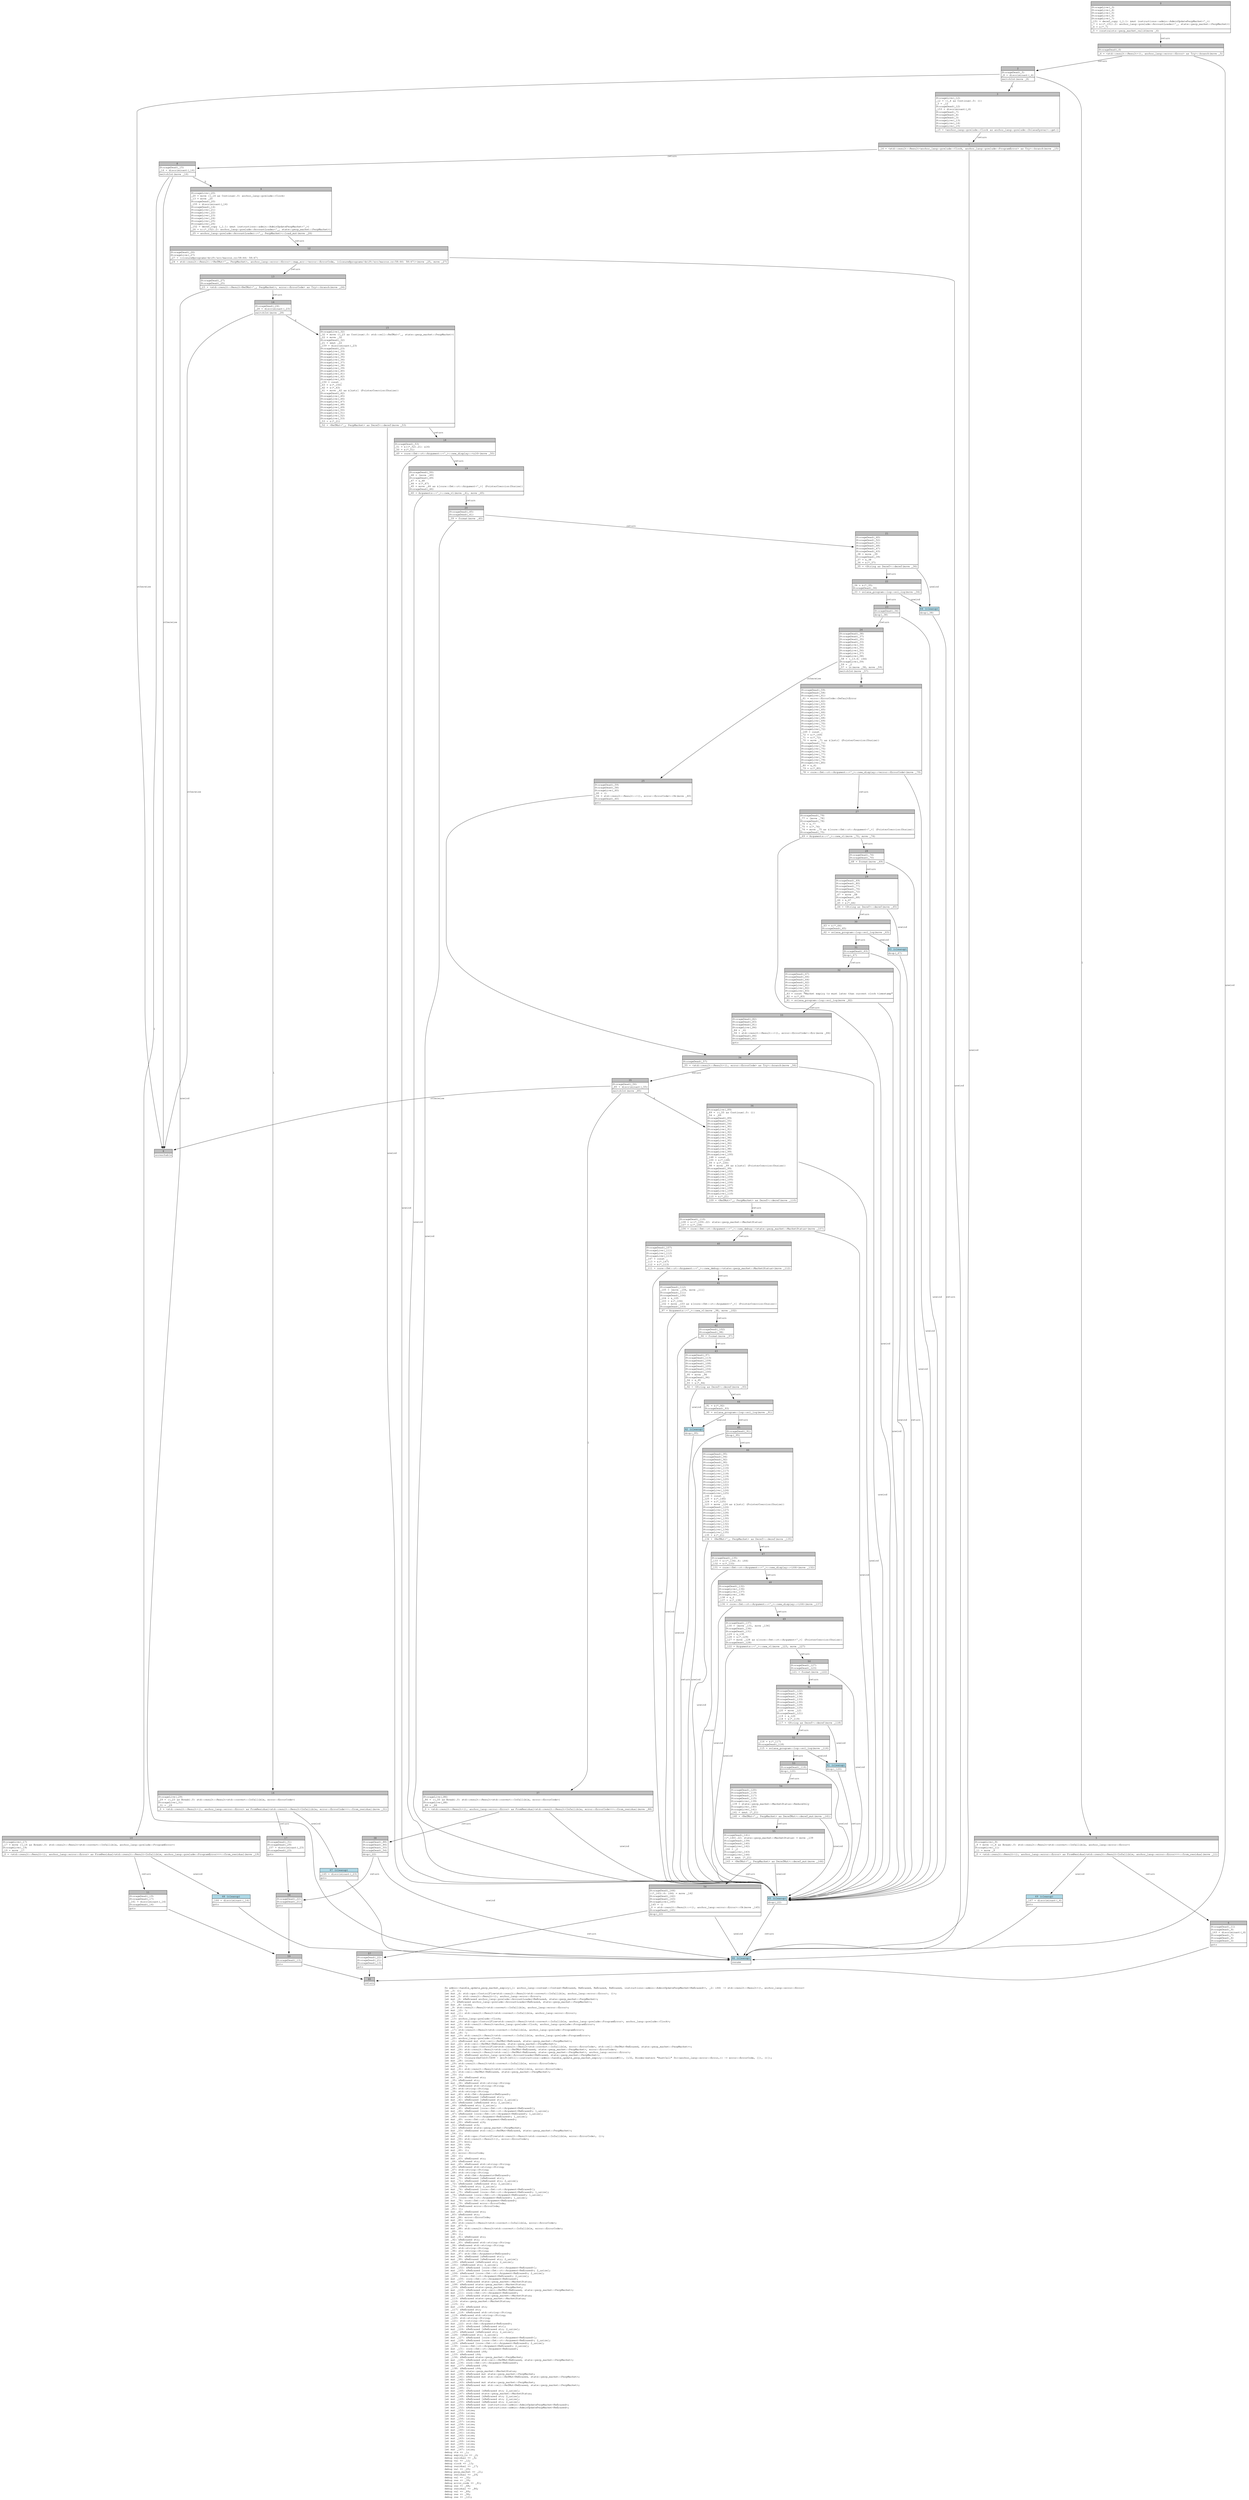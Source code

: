 digraph Mir_0_5498 {
    graph [fontname="Courier, monospace"];
    node [fontname="Courier, monospace"];
    edge [fontname="Courier, monospace"];
    label=<fn admin::handle_update_perp_market_expiry(_1: anchor_lang::context::Context&lt;ReErased, ReErased, ReErased, ReErased, instructions::admin::AdminUpdatePerpMarket&lt;ReErased&gt;&gt;, _2: i64) -&gt; std::result::Result&lt;(), anchor_lang::error::Error&gt;<br align="left"/>let _3: ();<br align="left"/>let mut _4: std::ops::ControlFlow&lt;std::result::Result&lt;std::convert::Infallible, anchor_lang::error::Error&gt;, ()&gt;;<br align="left"/>let mut _5: std::result::Result&lt;(), anchor_lang::error::Error&gt;;<br align="left"/>let mut _6: &amp;ReErased anchor_lang::prelude::AccountLoader&lt;ReErased, state::perp_market::PerpMarket&gt;;<br align="left"/>let _7: &amp;ReErased anchor_lang::prelude::AccountLoader&lt;ReErased, state::perp_market::PerpMarket&gt;;<br align="left"/>let mut _8: isize;<br align="left"/>let _9: std::result::Result&lt;std::convert::Infallible, anchor_lang::error::Error&gt;;<br align="left"/>let mut _10: !;<br align="left"/>let mut _11: std::result::Result&lt;std::convert::Infallible, anchor_lang::error::Error&gt;;<br align="left"/>let _12: ();<br align="left"/>let _13: anchor_lang::prelude::Clock;<br align="left"/>let mut _14: std::ops::ControlFlow&lt;std::result::Result&lt;std::convert::Infallible, anchor_lang::prelude::ProgramError&gt;, anchor_lang::prelude::Clock&gt;;<br align="left"/>let mut _15: std::result::Result&lt;anchor_lang::prelude::Clock, anchor_lang::prelude::ProgramError&gt;;<br align="left"/>let mut _16: isize;<br align="left"/>let _17: std::result::Result&lt;std::convert::Infallible, anchor_lang::prelude::ProgramError&gt;;<br align="left"/>let mut _18: !;<br align="left"/>let mut _19: std::result::Result&lt;std::convert::Infallible, anchor_lang::prelude::ProgramError&gt;;<br align="left"/>let _20: anchor_lang::prelude::Clock;<br align="left"/>let _21: &amp;ReErased mut std::cell::RefMut&lt;ReErased, state::perp_market::PerpMarket&gt;;<br align="left"/>let mut _22: std::cell::RefMut&lt;ReErased, state::perp_market::PerpMarket&gt;;<br align="left"/>let mut _23: std::ops::ControlFlow&lt;std::result::Result&lt;std::convert::Infallible, error::ErrorCode&gt;, std::cell::RefMut&lt;ReErased, state::perp_market::PerpMarket&gt;&gt;;<br align="left"/>let mut _24: std::result::Result&lt;std::cell::RefMut&lt;ReErased, state::perp_market::PerpMarket&gt;, error::ErrorCode&gt;;<br align="left"/>let mut _25: std::result::Result&lt;std::cell::RefMut&lt;ReErased, state::perp_market::PerpMarket&gt;, anchor_lang::error::Error&gt;;<br align="left"/>let mut _26: &amp;ReErased anchor_lang::prelude::AccountLoader&lt;ReErased, state::perp_market::PerpMarket&gt;;<br align="left"/>let mut _27: Closure(DefId(0:5499 ~ drift[d311]::instructions::admin::handle_update_perp_market_expiry::{closure#0}), [i32, Binder(extern &quot;RustCall&quot; fn((anchor_lang::error::Error,)) -&gt; error::ErrorCode, []), ()]);<br align="left"/>let mut _28: isize;<br align="left"/>let _29: std::result::Result&lt;std::convert::Infallible, error::ErrorCode&gt;;<br align="left"/>let mut _30: !;<br align="left"/>let mut _31: std::result::Result&lt;std::convert::Infallible, error::ErrorCode&gt;;<br align="left"/>let _32: std::cell::RefMut&lt;ReErased, state::perp_market::PerpMarket&gt;;<br align="left"/>let _33: ();<br align="left"/>let mut _34: &amp;ReErased str;<br align="left"/>let _35: &amp;ReErased str;<br align="left"/>let mut _36: &amp;ReErased std::string::String;<br align="left"/>let _37: &amp;ReErased std::string::String;<br align="left"/>let _38: std::string::String;<br align="left"/>let _39: std::string::String;<br align="left"/>let mut _40: std::fmt::Arguments&lt;ReErased&gt;;<br align="left"/>let mut _41: &amp;ReErased [&amp;ReErased str];<br align="left"/>let mut _42: &amp;ReErased [&amp;ReErased str; 2_usize];<br align="left"/>let _43: &amp;ReErased [&amp;ReErased str; 2_usize];<br align="left"/>let _44: [&amp;ReErased str; 2_usize];<br align="left"/>let mut _45: &amp;ReErased [core::fmt::rt::Argument&lt;ReErased&gt;];<br align="left"/>let mut _46: &amp;ReErased [core::fmt::rt::Argument&lt;ReErased&gt;; 1_usize];<br align="left"/>let _47: &amp;ReErased [core::fmt::rt::Argument&lt;ReErased&gt;; 1_usize];<br align="left"/>let _48: [core::fmt::rt::Argument&lt;ReErased&gt;; 1_usize];<br align="left"/>let mut _49: core::fmt::rt::Argument&lt;ReErased&gt;;<br align="left"/>let mut _50: &amp;ReErased u16;<br align="left"/>let _51: &amp;ReErased u16;<br align="left"/>let _52: &amp;ReErased state::perp_market::PerpMarket;<br align="left"/>let mut _53: &amp;ReErased std::cell::RefMut&lt;ReErased, state::perp_market::PerpMarket&gt;;<br align="left"/>let _54: ();<br align="left"/>let mut _55: std::ops::ControlFlow&lt;std::result::Result&lt;std::convert::Infallible, error::ErrorCode&gt;, ()&gt;;<br align="left"/>let mut _56: std::result::Result&lt;(), error::ErrorCode&gt;;<br align="left"/>let mut _57: bool;<br align="left"/>let mut _58: i64;<br align="left"/>let mut _59: i64;<br align="left"/>let mut _60: ();<br align="left"/>let _61: error::ErrorCode;<br align="left"/>let _62: ();<br align="left"/>let mut _63: &amp;ReErased str;<br align="left"/>let _64: &amp;ReErased str;<br align="left"/>let mut _65: &amp;ReErased std::string::String;<br align="left"/>let _66: &amp;ReErased std::string::String;<br align="left"/>let _67: std::string::String;<br align="left"/>let _68: std::string::String;<br align="left"/>let mut _69: std::fmt::Arguments&lt;ReErased&gt;;<br align="left"/>let mut _70: &amp;ReErased [&amp;ReErased str];<br align="left"/>let mut _71: &amp;ReErased [&amp;ReErased str; 2_usize];<br align="left"/>let _72: &amp;ReErased [&amp;ReErased str; 2_usize];<br align="left"/>let _73: [&amp;ReErased str; 2_usize];<br align="left"/>let mut _74: &amp;ReErased [core::fmt::rt::Argument&lt;ReErased&gt;];<br align="left"/>let mut _75: &amp;ReErased [core::fmt::rt::Argument&lt;ReErased&gt;; 1_usize];<br align="left"/>let _76: &amp;ReErased [core::fmt::rt::Argument&lt;ReErased&gt;; 1_usize];<br align="left"/>let _77: [core::fmt::rt::Argument&lt;ReErased&gt;; 1_usize];<br align="left"/>let mut _78: core::fmt::rt::Argument&lt;ReErased&gt;;<br align="left"/>let mut _79: &amp;ReErased error::ErrorCode;<br align="left"/>let _80: &amp;ReErased error::ErrorCode;<br align="left"/>let _81: ();<br align="left"/>let mut _82: &amp;ReErased str;<br align="left"/>let _83: &amp;ReErased str;<br align="left"/>let mut _84: error::ErrorCode;<br align="left"/>let mut _85: isize;<br align="left"/>let _86: std::result::Result&lt;std::convert::Infallible, error::ErrorCode&gt;;<br align="left"/>let mut _87: !;<br align="left"/>let mut _88: std::result::Result&lt;std::convert::Infallible, error::ErrorCode&gt;;<br align="left"/>let _89: ();<br align="left"/>let _90: ();<br align="left"/>let mut _91: &amp;ReErased str;<br align="left"/>let _92: &amp;ReErased str;<br align="left"/>let mut _93: &amp;ReErased std::string::String;<br align="left"/>let _94: &amp;ReErased std::string::String;<br align="left"/>let _95: std::string::String;<br align="left"/>let _96: std::string::String;<br align="left"/>let mut _97: std::fmt::Arguments&lt;ReErased&gt;;<br align="left"/>let mut _98: &amp;ReErased [&amp;ReErased str];<br align="left"/>let mut _99: &amp;ReErased [&amp;ReErased str; 2_usize];<br align="left"/>let _100: &amp;ReErased [&amp;ReErased str; 2_usize];<br align="left"/>let _101: [&amp;ReErased str; 2_usize];<br align="left"/>let mut _102: &amp;ReErased [core::fmt::rt::Argument&lt;ReErased&gt;];<br align="left"/>let mut _103: &amp;ReErased [core::fmt::rt::Argument&lt;ReErased&gt;; 2_usize];<br align="left"/>let _104: &amp;ReErased [core::fmt::rt::Argument&lt;ReErased&gt;; 2_usize];<br align="left"/>let _105: [core::fmt::rt::Argument&lt;ReErased&gt;; 2_usize];<br align="left"/>let mut _106: core::fmt::rt::Argument&lt;ReErased&gt;;<br align="left"/>let mut _107: &amp;ReErased state::perp_market::MarketStatus;<br align="left"/>let _108: &amp;ReErased state::perp_market::MarketStatus;<br align="left"/>let _109: &amp;ReErased state::perp_market::PerpMarket;<br align="left"/>let mut _110: &amp;ReErased std::cell::RefMut&lt;ReErased, state::perp_market::PerpMarket&gt;;<br align="left"/>let mut _111: core::fmt::rt::Argument&lt;ReErased&gt;;<br align="left"/>let mut _112: &amp;ReErased state::perp_market::MarketStatus;<br align="left"/>let _113: &amp;ReErased state::perp_market::MarketStatus;<br align="left"/>let _114: state::perp_market::MarketStatus;<br align="left"/>let _115: ();<br align="left"/>let mut _116: &amp;ReErased str;<br align="left"/>let _117: &amp;ReErased str;<br align="left"/>let mut _118: &amp;ReErased std::string::String;<br align="left"/>let _119: &amp;ReErased std::string::String;<br align="left"/>let _120: std::string::String;<br align="left"/>let _121: std::string::String;<br align="left"/>let mut _122: std::fmt::Arguments&lt;ReErased&gt;;<br align="left"/>let mut _123: &amp;ReErased [&amp;ReErased str];<br align="left"/>let mut _124: &amp;ReErased [&amp;ReErased str; 2_usize];<br align="left"/>let _125: &amp;ReErased [&amp;ReErased str; 2_usize];<br align="left"/>let _126: [&amp;ReErased str; 2_usize];<br align="left"/>let mut _127: &amp;ReErased [core::fmt::rt::Argument&lt;ReErased&gt;];<br align="left"/>let mut _128: &amp;ReErased [core::fmt::rt::Argument&lt;ReErased&gt;; 2_usize];<br align="left"/>let _129: &amp;ReErased [core::fmt::rt::Argument&lt;ReErased&gt;; 2_usize];<br align="left"/>let _130: [core::fmt::rt::Argument&lt;ReErased&gt;; 2_usize];<br align="left"/>let mut _131: core::fmt::rt::Argument&lt;ReErased&gt;;<br align="left"/>let mut _132: &amp;ReErased i64;<br align="left"/>let _133: &amp;ReErased i64;<br align="left"/>let _134: &amp;ReErased state::perp_market::PerpMarket;<br align="left"/>let mut _135: &amp;ReErased std::cell::RefMut&lt;ReErased, state::perp_market::PerpMarket&gt;;<br align="left"/>let mut _136: core::fmt::rt::Argument&lt;ReErased&gt;;<br align="left"/>let mut _137: &amp;ReErased i64;<br align="left"/>let _138: &amp;ReErased i64;<br align="left"/>let mut _139: state::perp_market::MarketStatus;<br align="left"/>let mut _140: &amp;ReErased mut state::perp_market::PerpMarket;<br align="left"/>let mut _141: &amp;ReErased mut std::cell::RefMut&lt;ReErased, state::perp_market::PerpMarket&gt;;<br align="left"/>let mut _142: i64;<br align="left"/>let mut _143: &amp;ReErased mut state::perp_market::PerpMarket;<br align="left"/>let mut _144: &amp;ReErased mut std::cell::RefMut&lt;ReErased, state::perp_market::PerpMarket&gt;;<br align="left"/>let mut _145: ();<br align="left"/>let mut _146: &amp;ReErased [&amp;ReErased str; 2_usize];<br align="left"/>let mut _147: &amp;ReErased state::perp_market::MarketStatus;<br align="left"/>let mut _148: &amp;ReErased [&amp;ReErased str; 2_usize];<br align="left"/>let mut _149: &amp;ReErased [&amp;ReErased str; 2_usize];<br align="left"/>let mut _150: &amp;ReErased [&amp;ReErased str; 2_usize];<br align="left"/>let mut _151: &amp;ReErased mut instructions::admin::AdminUpdatePerpMarket&lt;ReErased&gt;;<br align="left"/>let mut _152: &amp;ReErased mut instructions::admin::AdminUpdatePerpMarket&lt;ReErased&gt;;<br align="left"/>let mut _153: isize;<br align="left"/>let mut _154: isize;<br align="left"/>let mut _155: isize;<br align="left"/>let mut _156: isize;<br align="left"/>let mut _157: isize;<br align="left"/>let mut _158: isize;<br align="left"/>let mut _159: isize;<br align="left"/>let mut _160: isize;<br align="left"/>let mut _161: isize;<br align="left"/>let mut _162: isize;<br align="left"/>let mut _163: isize;<br align="left"/>let mut _164: isize;<br align="left"/>let mut _165: isize;<br align="left"/>let mut _166: isize;<br align="left"/>let mut _167: isize;<br align="left"/>debug ctx =&gt; _1;<br align="left"/>debug expiry_ts =&gt; _2;<br align="left"/>debug residual =&gt; _9;<br align="left"/>debug val =&gt; _12;<br align="left"/>debug clock =&gt; _13;<br align="left"/>debug residual =&gt; _17;<br align="left"/>debug val =&gt; _20;<br align="left"/>debug perp_market =&gt; _21;<br align="left"/>debug residual =&gt; _29;<br align="left"/>debug val =&gt; _32;<br align="left"/>debug res =&gt; _39;<br align="left"/>debug error_code =&gt; _61;<br align="left"/>debug res =&gt; _68;<br align="left"/>debug residual =&gt; _86;<br align="left"/>debug val =&gt; _89;<br align="left"/>debug res =&gt; _96;<br align="left"/>debug res =&gt; _121;<br align="left"/>>;
    bb0__0_5498 [shape="none", label=<<table border="0" cellborder="1" cellspacing="0"><tr><td bgcolor="gray" align="center" colspan="1">0</td></tr><tr><td align="left" balign="left">StorageLive(_3)<br/>StorageLive(_4)<br/>StorageLive(_5)<br/>StorageLive(_6)<br/>StorageLive(_7)<br/>_151 = deref_copy (_1.1: &amp;mut instructions::admin::AdminUpdatePerpMarket&lt;'_&gt;)<br/>_7 = &amp;((*_151).2: anchor_lang::prelude::AccountLoader&lt;'_, state::perp_market::PerpMarket&gt;)<br/>_6 = &amp;(*_7)<br/></td></tr><tr><td align="left">_5 = constraints::perp_market_valid(move _6)</td></tr></table>>];
    bb1__0_5498 [shape="none", label=<<table border="0" cellborder="1" cellspacing="0"><tr><td bgcolor="gray" align="center" colspan="1">1</td></tr><tr><td align="left" balign="left">StorageDead(_6)<br/></td></tr><tr><td align="left">_4 = &lt;std::result::Result&lt;(), anchor_lang::error::Error&gt; as Try&gt;::branch(move _5)</td></tr></table>>];
    bb2__0_5498 [shape="none", label=<<table border="0" cellborder="1" cellspacing="0"><tr><td bgcolor="gray" align="center" colspan="1">2</td></tr><tr><td align="left" balign="left">StorageDead(_5)<br/>_8 = discriminant(_4)<br/></td></tr><tr><td align="left">switchInt(move _8)</td></tr></table>>];
    bb3__0_5498 [shape="none", label=<<table border="0" cellborder="1" cellspacing="0"><tr><td bgcolor="gray" align="center" colspan="1">3</td></tr><tr><td align="left" balign="left">StorageLive(_12)<br/>_12 = ((_4 as Continue).0: ())<br/>_3 = _12<br/>StorageDead(_12)<br/>_153 = discriminant(_4)<br/>StorageDead(_7)<br/>StorageDead(_4)<br/>StorageDead(_3)<br/>StorageLive(_13)<br/>StorageLive(_14)<br/>StorageLive(_15)<br/></td></tr><tr><td align="left">_15 = &lt;anchor_lang::prelude::Clock as anchor_lang::prelude::SolanaSysvar&gt;::get()</td></tr></table>>];
    bb4__0_5498 [shape="none", label=<<table border="0" cellborder="1" cellspacing="0"><tr><td bgcolor="gray" align="center" colspan="1">4</td></tr><tr><td align="left">unreachable</td></tr></table>>];
    bb5__0_5498 [shape="none", label=<<table border="0" cellborder="1" cellspacing="0"><tr><td bgcolor="gray" align="center" colspan="1">5</td></tr><tr><td align="left" balign="left">StorageLive(_9)<br/>_9 = move ((_4 as Break).0: std::result::Result&lt;std::convert::Infallible, anchor_lang::error::Error&gt;)<br/>StorageLive(_11)<br/>_11 = move _9<br/></td></tr><tr><td align="left">_0 = &lt;std::result::Result&lt;(), anchor_lang::error::Error&gt; as FromResidual&lt;std::result::Result&lt;Infallible, anchor_lang::error::Error&gt;&gt;&gt;::from_residual(move _11)</td></tr></table>>];
    bb6__0_5498 [shape="none", label=<<table border="0" cellborder="1" cellspacing="0"><tr><td bgcolor="gray" align="center" colspan="1">6</td></tr><tr><td align="left" balign="left">StorageDead(_11)<br/>StorageDead(_9)<br/>_163 = discriminant(_4)<br/>StorageDead(_7)<br/>StorageDead(_4)<br/>StorageDead(_3)<br/></td></tr><tr><td align="left">goto</td></tr></table>>];
    bb7__0_5498 [shape="none", label=<<table border="0" cellborder="1" cellspacing="0"><tr><td bgcolor="gray" align="center" colspan="1">7</td></tr><tr><td align="left">_14 = &lt;std::result::Result&lt;anchor_lang::prelude::Clock, anchor_lang::prelude::ProgramError&gt; as Try&gt;::branch(move _15)</td></tr></table>>];
    bb8__0_5498 [shape="none", label=<<table border="0" cellborder="1" cellspacing="0"><tr><td bgcolor="gray" align="center" colspan="1">8</td></tr><tr><td align="left" balign="left">StorageDead(_15)<br/>_16 = discriminant(_14)<br/></td></tr><tr><td align="left">switchInt(move _16)</td></tr></table>>];
    bb9__0_5498 [shape="none", label=<<table border="0" cellborder="1" cellspacing="0"><tr><td bgcolor="gray" align="center" colspan="1">9</td></tr><tr><td align="left" balign="left">StorageLive(_20)<br/>_20 = move ((_14 as Continue).0: anchor_lang::prelude::Clock)<br/>_13 = move _20<br/>StorageDead(_20)<br/>_155 = discriminant(_14)<br/>StorageDead(_14)<br/>StorageLive(_21)<br/>StorageLive(_22)<br/>StorageLive(_23)<br/>StorageLive(_24)<br/>StorageLive(_25)<br/>StorageLive(_26)<br/>_152 = deref_copy (_1.1: &amp;mut instructions::admin::AdminUpdatePerpMarket&lt;'_&gt;)<br/>_26 = &amp;((*_152).2: anchor_lang::prelude::AccountLoader&lt;'_, state::perp_market::PerpMarket&gt;)<br/></td></tr><tr><td align="left">_25 = anchor_lang::prelude::AccountLoader::&lt;'_, PerpMarket&gt;::load_mut(move _26)</td></tr></table>>];
    bb10__0_5498 [shape="none", label=<<table border="0" cellborder="1" cellspacing="0"><tr><td bgcolor="gray" align="center" colspan="1">10</td></tr><tr><td align="left" balign="left">StorageLive(_17)<br/>_17 = move ((_14 as Break).0: std::result::Result&lt;std::convert::Infallible, anchor_lang::prelude::ProgramError&gt;)<br/>StorageLive(_19)<br/>_19 = move _17<br/></td></tr><tr><td align="left">_0 = &lt;std::result::Result&lt;(), anchor_lang::error::Error&gt; as FromResidual&lt;std::result::Result&lt;Infallible, anchor_lang::prelude::ProgramError&gt;&gt;&gt;::from_residual(move _19)</td></tr></table>>];
    bb11__0_5498 [shape="none", label=<<table border="0" cellborder="1" cellspacing="0"><tr><td bgcolor="gray" align="center" colspan="1">11</td></tr><tr><td align="left" balign="left">StorageDead(_19)<br/>StorageDead(_17)<br/>_161 = discriminant(_14)<br/>StorageDead(_14)<br/></td></tr><tr><td align="left">goto</td></tr></table>>];
    bb12__0_5498 [shape="none", label=<<table border="0" cellborder="1" cellspacing="0"><tr><td bgcolor="gray" align="center" colspan="1">12</td></tr><tr><td align="left" balign="left">StorageDead(_26)<br/>StorageLive(_27)<br/>_27 = {closure@programs/drift/src/macros.rs:58:44: 58:47}<br/></td></tr><tr><td align="left">_24 = std::result::Result::&lt;RefMut&lt;'_, PerpMarket&gt;, anchor_lang::error::Error&gt;::map_err::&lt;error::ErrorCode, {closure@programs/drift/src/macros.rs:58:44: 58:47}&gt;(move _25, move _27)</td></tr></table>>];
    bb13__0_5498 [shape="none", label=<<table border="0" cellborder="1" cellspacing="0"><tr><td bgcolor="gray" align="center" colspan="1">13</td></tr><tr><td align="left" balign="left">StorageDead(_27)<br/>StorageDead(_25)<br/></td></tr><tr><td align="left">_23 = &lt;std::result::Result&lt;RefMut&lt;'_, PerpMarket&gt;, error::ErrorCode&gt; as Try&gt;::branch(move _24)</td></tr></table>>];
    bb14__0_5498 [shape="none", label=<<table border="0" cellborder="1" cellspacing="0"><tr><td bgcolor="gray" align="center" colspan="1">14</td></tr><tr><td align="left" balign="left">StorageDead(_24)<br/>_28 = discriminant(_23)<br/></td></tr><tr><td align="left">switchInt(move _28)</td></tr></table>>];
    bb15__0_5498 [shape="none", label=<<table border="0" cellborder="1" cellspacing="0"><tr><td bgcolor="gray" align="center" colspan="1">15</td></tr><tr><td align="left" balign="left">StorageLive(_32)<br/>_32 = move ((_23 as Continue).0: std::cell::RefMut&lt;'_, state::perp_market::PerpMarket&gt;)<br/>_22 = move _32<br/>StorageDead(_32)<br/>_21 = &amp;mut _22<br/>_159 = discriminant(_23)<br/>StorageDead(_23)<br/>StorageLive(_33)<br/>StorageLive(_34)<br/>StorageLive(_35)<br/>StorageLive(_36)<br/>StorageLive(_37)<br/>StorageLive(_38)<br/>StorageLive(_39)<br/>StorageLive(_40)<br/>StorageLive(_41)<br/>StorageLive(_42)<br/>StorageLive(_43)<br/>_150 = const _<br/>_43 = &amp;(*_150)<br/>_42 = &amp;(*_43)<br/>_41 = move _42 as &amp;[&amp;str] (PointerCoercion(Unsize))<br/>StorageDead(_42)<br/>StorageLive(_45)<br/>StorageLive(_46)<br/>StorageLive(_47)<br/>StorageLive(_48)<br/>StorageLive(_49)<br/>StorageLive(_50)<br/>StorageLive(_51)<br/>StorageLive(_52)<br/>StorageLive(_53)<br/>_53 = &amp;(*_21)<br/></td></tr><tr><td align="left">_52 = &lt;RefMut&lt;'_, PerpMarket&gt; as Deref&gt;::deref(move _53)</td></tr></table>>];
    bb16__0_5498 [shape="none", label=<<table border="0" cellborder="1" cellspacing="0"><tr><td bgcolor="gray" align="center" colspan="1">16</td></tr><tr><td align="left" balign="left">StorageLive(_29)<br/>_29 = ((_23 as Break).0: std::result::Result&lt;std::convert::Infallible, error::ErrorCode&gt;)<br/>StorageLive(_31)<br/>_31 = _29<br/></td></tr><tr><td align="left">_0 = &lt;std::result::Result&lt;(), anchor_lang::error::Error&gt; as FromResidual&lt;std::result::Result&lt;Infallible, error::ErrorCode&gt;&gt;&gt;::from_residual(move _31)</td></tr></table>>];
    bb17__0_5498 [shape="none", label=<<table border="0" cellborder="1" cellspacing="0"><tr><td bgcolor="gray" align="center" colspan="1">17</td></tr><tr><td align="left" balign="left">StorageDead(_31)<br/>StorageDead(_29)<br/>_157 = discriminant(_23)<br/>StorageDead(_23)<br/></td></tr><tr><td align="left">goto</td></tr></table>>];
    bb18__0_5498 [shape="none", label=<<table border="0" cellborder="1" cellspacing="0"><tr><td bgcolor="gray" align="center" colspan="1">18</td></tr><tr><td align="left" balign="left">StorageDead(_53)<br/>_51 = &amp;((*_52).21: u16)<br/>_50 = &amp;(*_51)<br/></td></tr><tr><td align="left">_49 = core::fmt::rt::Argument::&lt;'_&gt;::new_display::&lt;u16&gt;(move _50)</td></tr></table>>];
    bb19__0_5498 [shape="none", label=<<table border="0" cellborder="1" cellspacing="0"><tr><td bgcolor="gray" align="center" colspan="1">19</td></tr><tr><td align="left" balign="left">StorageDead(_50)<br/>_48 = [move _49]<br/>StorageDead(_49)<br/>_47 = &amp;_48<br/>_46 = &amp;(*_47)<br/>_45 = move _46 as &amp;[core::fmt::rt::Argument&lt;'_&gt;] (PointerCoercion(Unsize))<br/>StorageDead(_46)<br/></td></tr><tr><td align="left">_40 = Arguments::&lt;'_&gt;::new_v1(move _41, move _45)</td></tr></table>>];
    bb20__0_5498 [shape="none", label=<<table border="0" cellborder="1" cellspacing="0"><tr><td bgcolor="gray" align="center" colspan="1">20</td></tr><tr><td align="left" balign="left">StorageDead(_45)<br/>StorageDead(_41)<br/></td></tr><tr><td align="left">_39 = format(move _40)</td></tr></table>>];
    bb21__0_5498 [shape="none", label=<<table border="0" cellborder="1" cellspacing="0"><tr><td bgcolor="gray" align="center" colspan="1">21</td></tr><tr><td align="left" balign="left">StorageDead(_40)<br/>StorageDead(_52)<br/>StorageDead(_51)<br/>StorageDead(_48)<br/>StorageDead(_47)<br/>StorageDead(_43)<br/>_38 = move _39<br/>StorageDead(_39)<br/>_37 = &amp;_38<br/>_36 = &amp;(*_37)<br/></td></tr><tr><td align="left">_35 = &lt;String as Deref&gt;::deref(move _36)</td></tr></table>>];
    bb22__0_5498 [shape="none", label=<<table border="0" cellborder="1" cellspacing="0"><tr><td bgcolor="gray" align="center" colspan="1">22</td></tr><tr><td align="left" balign="left">_34 = &amp;(*_35)<br/>StorageDead(_36)<br/></td></tr><tr><td align="left">_33 = solana_program::log::sol_log(move _34)</td></tr></table>>];
    bb23__0_5498 [shape="none", label=<<table border="0" cellborder="1" cellspacing="0"><tr><td bgcolor="gray" align="center" colspan="1">23</td></tr><tr><td align="left" balign="left">StorageDead(_34)<br/></td></tr><tr><td align="left">drop(_38)</td></tr></table>>];
    bb24__0_5498 [shape="none", label=<<table border="0" cellborder="1" cellspacing="0"><tr><td bgcolor="gray" align="center" colspan="1">24</td></tr><tr><td align="left" balign="left">StorageDead(_38)<br/>StorageDead(_37)<br/>StorageDead(_35)<br/>StorageDead(_33)<br/>StorageLive(_54)<br/>StorageLive(_55)<br/>StorageLive(_56)<br/>StorageLive(_57)<br/>StorageLive(_58)<br/>_58 = (_13.4: i64)<br/>StorageLive(_59)<br/>_59 = _2<br/>_57 = Lt(move _58, move _59)<br/></td></tr><tr><td align="left">switchInt(move _57)</td></tr></table>>];
    bb25__0_5498 [shape="none", label=<<table border="0" cellborder="1" cellspacing="0"><tr><td bgcolor="gray" align="center" colspan="1">25</td></tr><tr><td align="left" balign="left">StorageDead(_59)<br/>StorageDead(_58)<br/>StorageLive(_60)<br/>_60 = ()<br/>_56 = std::result::Result::&lt;(), error::ErrorCode&gt;::Ok(move _60)<br/>StorageDead(_60)<br/></td></tr><tr><td align="left">goto</td></tr></table>>];
    bb26__0_5498 [shape="none", label=<<table border="0" cellborder="1" cellspacing="0"><tr><td bgcolor="gray" align="center" colspan="1">26</td></tr><tr><td align="left" balign="left">StorageDead(_59)<br/>StorageDead(_58)<br/>StorageLive(_61)<br/>_61 = error::ErrorCode::DefaultError<br/>StorageLive(_62)<br/>StorageLive(_63)<br/>StorageLive(_64)<br/>StorageLive(_65)<br/>StorageLive(_66)<br/>StorageLive(_67)<br/>StorageLive(_68)<br/>StorageLive(_69)<br/>StorageLive(_70)<br/>StorageLive(_71)<br/>StorageLive(_72)<br/>_149 = const _<br/>_72 = &amp;(*_149)<br/>_71 = &amp;(*_72)<br/>_70 = move _71 as &amp;[&amp;str] (PointerCoercion(Unsize))<br/>StorageDead(_71)<br/>StorageLive(_74)<br/>StorageLive(_75)<br/>StorageLive(_76)<br/>StorageLive(_77)<br/>StorageLive(_78)<br/>StorageLive(_79)<br/>StorageLive(_80)<br/>_80 = &amp;_61<br/>_79 = &amp;(*_80)<br/></td></tr><tr><td align="left">_78 = core::fmt::rt::Argument::&lt;'_&gt;::new_display::&lt;error::ErrorCode&gt;(move _79)</td></tr></table>>];
    bb27__0_5498 [shape="none", label=<<table border="0" cellborder="1" cellspacing="0"><tr><td bgcolor="gray" align="center" colspan="1">27</td></tr><tr><td align="left" balign="left">StorageDead(_79)<br/>_77 = [move _78]<br/>StorageDead(_78)<br/>_76 = &amp;_77<br/>_75 = &amp;(*_76)<br/>_74 = move _75 as &amp;[core::fmt::rt::Argument&lt;'_&gt;] (PointerCoercion(Unsize))<br/>StorageDead(_75)<br/></td></tr><tr><td align="left">_69 = Arguments::&lt;'_&gt;::new_v1(move _70, move _74)</td></tr></table>>];
    bb28__0_5498 [shape="none", label=<<table border="0" cellborder="1" cellspacing="0"><tr><td bgcolor="gray" align="center" colspan="1">28</td></tr><tr><td align="left" balign="left">StorageDead(_74)<br/>StorageDead(_70)<br/></td></tr><tr><td align="left">_68 = format(move _69)</td></tr></table>>];
    bb29__0_5498 [shape="none", label=<<table border="0" cellborder="1" cellspacing="0"><tr><td bgcolor="gray" align="center" colspan="1">29</td></tr><tr><td align="left" balign="left">StorageDead(_69)<br/>StorageDead(_80)<br/>StorageDead(_77)<br/>StorageDead(_76)<br/>StorageDead(_72)<br/>_67 = move _68<br/>StorageDead(_68)<br/>_66 = &amp;_67<br/>_65 = &amp;(*_66)<br/></td></tr><tr><td align="left">_64 = &lt;String as Deref&gt;::deref(move _65)</td></tr></table>>];
    bb30__0_5498 [shape="none", label=<<table border="0" cellborder="1" cellspacing="0"><tr><td bgcolor="gray" align="center" colspan="1">30</td></tr><tr><td align="left" balign="left">_63 = &amp;(*_64)<br/>StorageDead(_65)<br/></td></tr><tr><td align="left">_62 = solana_program::log::sol_log(move _63)</td></tr></table>>];
    bb31__0_5498 [shape="none", label=<<table border="0" cellborder="1" cellspacing="0"><tr><td bgcolor="gray" align="center" colspan="1">31</td></tr><tr><td align="left" balign="left">StorageDead(_63)<br/></td></tr><tr><td align="left">drop(_67)</td></tr></table>>];
    bb32__0_5498 [shape="none", label=<<table border="0" cellborder="1" cellspacing="0"><tr><td bgcolor="gray" align="center" colspan="1">32</td></tr><tr><td align="left" balign="left">StorageDead(_67)<br/>StorageDead(_66)<br/>StorageDead(_64)<br/>StorageDead(_62)<br/>StorageLive(_81)<br/>StorageLive(_82)<br/>StorageLive(_83)<br/>_83 = const &quot;Market expiry ts must later than current clock timestamp&quot;<br/>_82 = &amp;(*_83)<br/></td></tr><tr><td align="left">_81 = solana_program::log::sol_log(move _82)</td></tr></table>>];
    bb33__0_5498 [shape="none", label=<<table border="0" cellborder="1" cellspacing="0"><tr><td bgcolor="gray" align="center" colspan="1">33</td></tr><tr><td align="left" balign="left">StorageDead(_82)<br/>StorageDead(_83)<br/>StorageDead(_81)<br/>StorageLive(_84)<br/>_84 = _61<br/>_56 = std::result::Result::&lt;(), error::ErrorCode&gt;::Err(move _84)<br/>StorageDead(_84)<br/>StorageDead(_61)<br/></td></tr><tr><td align="left">goto</td></tr></table>>];
    bb34__0_5498 [shape="none", label=<<table border="0" cellborder="1" cellspacing="0"><tr><td bgcolor="gray" align="center" colspan="1">34</td></tr><tr><td align="left" balign="left">StorageDead(_57)<br/></td></tr><tr><td align="left">_55 = &lt;std::result::Result&lt;(), error::ErrorCode&gt; as Try&gt;::branch(move _56)</td></tr></table>>];
    bb35__0_5498 [shape="none", label=<<table border="0" cellborder="1" cellspacing="0"><tr><td bgcolor="gray" align="center" colspan="1">35</td></tr><tr><td align="left" balign="left">StorageDead(_56)<br/>_85 = discriminant(_55)<br/></td></tr><tr><td align="left">switchInt(move _85)</td></tr></table>>];
    bb36__0_5498 [shape="none", label=<<table border="0" cellborder="1" cellspacing="0"><tr><td bgcolor="gray" align="center" colspan="1">36</td></tr><tr><td align="left" balign="left">StorageLive(_89)<br/>_89 = ((_55 as Continue).0: ())<br/>_54 = _89<br/>StorageDead(_89)<br/>StorageDead(_55)<br/>StorageDead(_54)<br/>StorageLive(_90)<br/>StorageLive(_91)<br/>StorageLive(_92)<br/>StorageLive(_93)<br/>StorageLive(_94)<br/>StorageLive(_95)<br/>StorageLive(_96)<br/>StorageLive(_97)<br/>StorageLive(_98)<br/>StorageLive(_99)<br/>StorageLive(_100)<br/>_148 = const _<br/>_100 = &amp;(*_148)<br/>_99 = &amp;(*_100)<br/>_98 = move _99 as &amp;[&amp;str] (PointerCoercion(Unsize))<br/>StorageDead(_99)<br/>StorageLive(_102)<br/>StorageLive(_103)<br/>StorageLive(_104)<br/>StorageLive(_105)<br/>StorageLive(_106)<br/>StorageLive(_107)<br/>StorageLive(_108)<br/>StorageLive(_109)<br/>StorageLive(_110)<br/>_110 = &amp;(*_21)<br/></td></tr><tr><td align="left">_109 = &lt;RefMut&lt;'_, PerpMarket&gt; as Deref&gt;::deref(move _110)</td></tr></table>>];
    bb37__0_5498 [shape="none", label=<<table border="0" cellborder="1" cellspacing="0"><tr><td bgcolor="gray" align="center" colspan="1">37</td></tr><tr><td align="left" balign="left">StorageLive(_86)<br/>_86 = ((_55 as Break).0: std::result::Result&lt;std::convert::Infallible, error::ErrorCode&gt;)<br/>StorageLive(_88)<br/>_88 = _86<br/></td></tr><tr><td align="left">_0 = &lt;std::result::Result&lt;(), anchor_lang::error::Error&gt; as FromResidual&lt;std::result::Result&lt;Infallible, error::ErrorCode&gt;&gt;&gt;::from_residual(move _88)</td></tr></table>>];
    bb38__0_5498 [shape="none", label=<<table border="0" cellborder="1" cellspacing="0"><tr><td bgcolor="gray" align="center" colspan="1">38</td></tr><tr><td align="left" balign="left">StorageDead(_88)<br/>StorageDead(_86)<br/>StorageDead(_55)<br/>StorageDead(_54)<br/></td></tr><tr><td align="left">drop(_22)</td></tr></table>>];
    bb39__0_5498 [shape="none", label=<<table border="0" cellborder="1" cellspacing="0"><tr><td bgcolor="gray" align="center" colspan="1">39</td></tr><tr><td align="left" balign="left">StorageDead(_110)<br/>_108 = &amp;((*_109).22: state::perp_market::MarketStatus)<br/>_107 = &amp;(*_108)<br/></td></tr><tr><td align="left">_106 = core::fmt::rt::Argument::&lt;'_&gt;::new_debug::&lt;state::perp_market::MarketStatus&gt;(move _107)</td></tr></table>>];
    bb40__0_5498 [shape="none", label=<<table border="0" cellborder="1" cellspacing="0"><tr><td bgcolor="gray" align="center" colspan="1">40</td></tr><tr><td align="left" balign="left">StorageDead(_107)<br/>StorageLive(_111)<br/>StorageLive(_112)<br/>StorageLive(_113)<br/>_147 = const _<br/>_113 = &amp;(*_147)<br/>_112 = &amp;(*_113)<br/></td></tr><tr><td align="left">_111 = core::fmt::rt::Argument::&lt;'_&gt;::new_debug::&lt;state::perp_market::MarketStatus&gt;(move _112)</td></tr></table>>];
    bb41__0_5498 [shape="none", label=<<table border="0" cellborder="1" cellspacing="0"><tr><td bgcolor="gray" align="center" colspan="1">41</td></tr><tr><td align="left" balign="left">StorageDead(_112)<br/>_105 = [move _106, move _111]<br/>StorageDead(_111)<br/>StorageDead(_106)<br/>_104 = &amp;_105<br/>_103 = &amp;(*_104)<br/>_102 = move _103 as &amp;[core::fmt::rt::Argument&lt;'_&gt;] (PointerCoercion(Unsize))<br/>StorageDead(_103)<br/></td></tr><tr><td align="left">_97 = Arguments::&lt;'_&gt;::new_v1(move _98, move _102)</td></tr></table>>];
    bb42__0_5498 [shape="none", label=<<table border="0" cellborder="1" cellspacing="0"><tr><td bgcolor="gray" align="center" colspan="1">42</td></tr><tr><td align="left" balign="left">StorageDead(_102)<br/>StorageDead(_98)<br/></td></tr><tr><td align="left">_96 = format(move _97)</td></tr></table>>];
    bb43__0_5498 [shape="none", label=<<table border="0" cellborder="1" cellspacing="0"><tr><td bgcolor="gray" align="center" colspan="1">43</td></tr><tr><td align="left" balign="left">StorageDead(_97)<br/>StorageDead(_113)<br/>StorageDead(_109)<br/>StorageDead(_108)<br/>StorageDead(_105)<br/>StorageDead(_104)<br/>StorageDead(_100)<br/>_95 = move _96<br/>StorageDead(_96)<br/>_94 = &amp;_95<br/>_93 = &amp;(*_94)<br/></td></tr><tr><td align="left">_92 = &lt;String as Deref&gt;::deref(move _93)</td></tr></table>>];
    bb44__0_5498 [shape="none", label=<<table border="0" cellborder="1" cellspacing="0"><tr><td bgcolor="gray" align="center" colspan="1">44</td></tr><tr><td align="left" balign="left">_91 = &amp;(*_92)<br/>StorageDead(_93)<br/></td></tr><tr><td align="left">_90 = solana_program::log::sol_log(move _91)</td></tr></table>>];
    bb45__0_5498 [shape="none", label=<<table border="0" cellborder="1" cellspacing="0"><tr><td bgcolor="gray" align="center" colspan="1">45</td></tr><tr><td align="left" balign="left">StorageDead(_91)<br/></td></tr><tr><td align="left">drop(_95)</td></tr></table>>];
    bb46__0_5498 [shape="none", label=<<table border="0" cellborder="1" cellspacing="0"><tr><td bgcolor="gray" align="center" colspan="1">46</td></tr><tr><td align="left" balign="left">StorageDead(_95)<br/>StorageDead(_94)<br/>StorageDead(_92)<br/>StorageDead(_90)<br/>StorageLive(_115)<br/>StorageLive(_116)<br/>StorageLive(_117)<br/>StorageLive(_118)<br/>StorageLive(_119)<br/>StorageLive(_120)<br/>StorageLive(_121)<br/>StorageLive(_122)<br/>StorageLive(_123)<br/>StorageLive(_124)<br/>StorageLive(_125)<br/>_146 = const _<br/>_125 = &amp;(*_146)<br/>_124 = &amp;(*_125)<br/>_123 = move _124 as &amp;[&amp;str] (PointerCoercion(Unsize))<br/>StorageDead(_124)<br/>StorageLive(_127)<br/>StorageLive(_128)<br/>StorageLive(_129)<br/>StorageLive(_130)<br/>StorageLive(_131)<br/>StorageLive(_132)<br/>StorageLive(_133)<br/>StorageLive(_134)<br/>StorageLive(_135)<br/>_135 = &amp;(*_21)<br/></td></tr><tr><td align="left">_134 = &lt;RefMut&lt;'_, PerpMarket&gt; as Deref&gt;::deref(move _135)</td></tr></table>>];
    bb47__0_5498 [shape="none", label=<<table border="0" cellborder="1" cellspacing="0"><tr><td bgcolor="gray" align="center" colspan="1">47</td></tr><tr><td align="left" balign="left">StorageDead(_135)<br/>_133 = &amp;((*_134).6: i64)<br/>_132 = &amp;(*_133)<br/></td></tr><tr><td align="left">_131 = core::fmt::rt::Argument::&lt;'_&gt;::new_display::&lt;i64&gt;(move _132)</td></tr></table>>];
    bb48__0_5498 [shape="none", label=<<table border="0" cellborder="1" cellspacing="0"><tr><td bgcolor="gray" align="center" colspan="1">48</td></tr><tr><td align="left" balign="left">StorageDead(_132)<br/>StorageLive(_136)<br/>StorageLive(_137)<br/>StorageLive(_138)<br/>_138 = &amp;_2<br/>_137 = &amp;(*_138)<br/></td></tr><tr><td align="left">_136 = core::fmt::rt::Argument::&lt;'_&gt;::new_display::&lt;i64&gt;(move _137)</td></tr></table>>];
    bb49__0_5498 [shape="none", label=<<table border="0" cellborder="1" cellspacing="0"><tr><td bgcolor="gray" align="center" colspan="1">49</td></tr><tr><td align="left" balign="left">StorageDead(_137)<br/>_130 = [move _131, move _136]<br/>StorageDead(_136)<br/>StorageDead(_131)<br/>_129 = &amp;_130<br/>_128 = &amp;(*_129)<br/>_127 = move _128 as &amp;[core::fmt::rt::Argument&lt;'_&gt;] (PointerCoercion(Unsize))<br/>StorageDead(_128)<br/></td></tr><tr><td align="left">_122 = Arguments::&lt;'_&gt;::new_v1(move _123, move _127)</td></tr></table>>];
    bb50__0_5498 [shape="none", label=<<table border="0" cellborder="1" cellspacing="0"><tr><td bgcolor="gray" align="center" colspan="1">50</td></tr><tr><td align="left" balign="left">StorageDead(_127)<br/>StorageDead(_123)<br/></td></tr><tr><td align="left">_121 = format(move _122)</td></tr></table>>];
    bb51__0_5498 [shape="none", label=<<table border="0" cellborder="1" cellspacing="0"><tr><td bgcolor="gray" align="center" colspan="1">51</td></tr><tr><td align="left" balign="left">StorageDead(_122)<br/>StorageDead(_138)<br/>StorageDead(_134)<br/>StorageDead(_133)<br/>StorageDead(_130)<br/>StorageDead(_129)<br/>StorageDead(_125)<br/>_120 = move _121<br/>StorageDead(_121)<br/>_119 = &amp;_120<br/>_118 = &amp;(*_119)<br/></td></tr><tr><td align="left">_117 = &lt;String as Deref&gt;::deref(move _118)</td></tr></table>>];
    bb52__0_5498 [shape="none", label=<<table border="0" cellborder="1" cellspacing="0"><tr><td bgcolor="gray" align="center" colspan="1">52</td></tr><tr><td align="left" balign="left">_116 = &amp;(*_117)<br/>StorageDead(_118)<br/></td></tr><tr><td align="left">_115 = solana_program::log::sol_log(move _116)</td></tr></table>>];
    bb53__0_5498 [shape="none", label=<<table border="0" cellborder="1" cellspacing="0"><tr><td bgcolor="gray" align="center" colspan="1">53</td></tr><tr><td align="left" balign="left">StorageDead(_116)<br/></td></tr><tr><td align="left">drop(_120)</td></tr></table>>];
    bb54__0_5498 [shape="none", label=<<table border="0" cellborder="1" cellspacing="0"><tr><td bgcolor="gray" align="center" colspan="1">54</td></tr><tr><td align="left" balign="left">StorageDead(_120)<br/>StorageDead(_119)<br/>StorageDead(_117)<br/>StorageDead(_115)<br/>StorageLive(_139)<br/>_139 = state::perp_market::MarketStatus::ReduceOnly<br/>StorageLive(_140)<br/>StorageLive(_141)<br/>_141 = &amp;mut (*_21)<br/></td></tr><tr><td align="left">_140 = &lt;RefMut&lt;'_, PerpMarket&gt; as DerefMut&gt;::deref_mut(move _141)</td></tr></table>>];
    bb55__0_5498 [shape="none", label=<<table border="0" cellborder="1" cellspacing="0"><tr><td bgcolor="gray" align="center" colspan="1">55</td></tr><tr><td align="left" balign="left">StorageDead(_141)<br/>((*_140).22: state::perp_market::MarketStatus) = move _139<br/>StorageDead(_139)<br/>StorageDead(_140)<br/>StorageLive(_142)<br/>_142 = _2<br/>StorageLive(_143)<br/>StorageLive(_144)<br/>_144 = &amp;mut (*_21)<br/></td></tr><tr><td align="left">_143 = &lt;RefMut&lt;'_, PerpMarket&gt; as DerefMut&gt;::deref_mut(move _144)</td></tr></table>>];
    bb56__0_5498 [shape="none", label=<<table border="0" cellborder="1" cellspacing="0"><tr><td bgcolor="gray" align="center" colspan="1">56</td></tr><tr><td align="left" balign="left">StorageDead(_144)<br/>((*_143).6: i64) = move _142<br/>StorageDead(_142)<br/>StorageDead(_143)<br/>StorageLive(_145)<br/>_145 = ()<br/>_0 = std::result::Result::&lt;(), anchor_lang::error::Error&gt;::Ok(move _145)<br/>StorageDead(_145)<br/></td></tr><tr><td align="left">drop(_22)</td></tr></table>>];
    bb57__0_5498 [shape="none", label=<<table border="0" cellborder="1" cellspacing="0"><tr><td bgcolor="gray" align="center" colspan="1">57</td></tr><tr><td align="left" balign="left">StorageDead(_22)<br/>StorageDead(_21)<br/>StorageDead(_13)<br/></td></tr><tr><td align="left">goto</td></tr></table>>];
    bb58__0_5498 [shape="none", label=<<table border="0" cellborder="1" cellspacing="0"><tr><td bgcolor="gray" align="center" colspan="1">58</td></tr><tr><td align="left" balign="left">StorageDead(_22)<br/>StorageDead(_21)<br/></td></tr><tr><td align="left">goto</td></tr></table>>];
    bb59__0_5498 [shape="none", label=<<table border="0" cellborder="1" cellspacing="0"><tr><td bgcolor="gray" align="center" colspan="1">59</td></tr><tr><td align="left" balign="left">StorageDead(_13)<br/></td></tr><tr><td align="left">goto</td></tr></table>>];
    bb60__0_5498 [shape="none", label=<<table border="0" cellborder="1" cellspacing="0"><tr><td bgcolor="gray" align="center" colspan="1">60</td></tr><tr><td align="left">return</td></tr></table>>];
    bb61__0_5498 [shape="none", label=<<table border="0" cellborder="1" cellspacing="0"><tr><td bgcolor="lightblue" align="center" colspan="1">61 (cleanup)</td></tr><tr><td align="left">drop(_120)</td></tr></table>>];
    bb62__0_5498 [shape="none", label=<<table border="0" cellborder="1" cellspacing="0"><tr><td bgcolor="lightblue" align="center" colspan="1">62 (cleanup)</td></tr><tr><td align="left">drop(_95)</td></tr></table>>];
    bb63__0_5498 [shape="none", label=<<table border="0" cellborder="1" cellspacing="0"><tr><td bgcolor="lightblue" align="center" colspan="1">63 (cleanup)</td></tr><tr><td align="left">drop(_67)</td></tr></table>>];
    bb64__0_5498 [shape="none", label=<<table border="0" cellborder="1" cellspacing="0"><tr><td bgcolor="lightblue" align="center" colspan="1">64 (cleanup)</td></tr><tr><td align="left">drop(_38)</td></tr></table>>];
    bb65__0_5498 [shape="none", label=<<table border="0" cellborder="1" cellspacing="0"><tr><td bgcolor="lightblue" align="center" colspan="1">65 (cleanup)</td></tr><tr><td align="left">drop(_22)</td></tr></table>>];
    bb66__0_5498 [shape="none", label=<<table border="0" cellborder="1" cellspacing="0"><tr><td bgcolor="lightblue" align="center" colspan="1">66 (cleanup)</td></tr><tr><td align="left">resume</td></tr></table>>];
    bb67__0_5498 [shape="none", label=<<table border="0" cellborder="1" cellspacing="0"><tr><td bgcolor="lightblue" align="center" colspan="1">67 (cleanup)</td></tr><tr><td align="left" balign="left">_165 = discriminant(_23)<br/></td></tr><tr><td align="left">goto</td></tr></table>>];
    bb68__0_5498 [shape="none", label=<<table border="0" cellborder="1" cellspacing="0"><tr><td bgcolor="lightblue" align="center" colspan="1">68 (cleanup)</td></tr><tr><td align="left" balign="left">_166 = discriminant(_14)<br/></td></tr><tr><td align="left">goto</td></tr></table>>];
    bb69__0_5498 [shape="none", label=<<table border="0" cellborder="1" cellspacing="0"><tr><td bgcolor="lightblue" align="center" colspan="1">69 (cleanup)</td></tr><tr><td align="left" balign="left">_167 = discriminant(_4)<br/></td></tr><tr><td align="left">goto</td></tr></table>>];
    bb0__0_5498 -> bb1__0_5498 [label="return"];
    bb1__0_5498 -> bb2__0_5498 [label="return"];
    bb1__0_5498 -> bb66__0_5498 [label="unwind"];
    bb2__0_5498 -> bb3__0_5498 [label="0"];
    bb2__0_5498 -> bb5__0_5498 [label="1"];
    bb2__0_5498 -> bb4__0_5498 [label="otherwise"];
    bb3__0_5498 -> bb7__0_5498 [label="return"];
    bb5__0_5498 -> bb6__0_5498 [label="return"];
    bb5__0_5498 -> bb69__0_5498 [label="unwind"];
    bb6__0_5498 -> bb60__0_5498 [label=""];
    bb7__0_5498 -> bb8__0_5498 [label="return"];
    bb7__0_5498 -> bb66__0_5498 [label="unwind"];
    bb8__0_5498 -> bb9__0_5498 [label="0"];
    bb8__0_5498 -> bb10__0_5498 [label="1"];
    bb8__0_5498 -> bb4__0_5498 [label="otherwise"];
    bb9__0_5498 -> bb12__0_5498 [label="return"];
    bb10__0_5498 -> bb11__0_5498 [label="return"];
    bb10__0_5498 -> bb68__0_5498 [label="unwind"];
    bb11__0_5498 -> bb59__0_5498 [label=""];
    bb12__0_5498 -> bb13__0_5498 [label="return"];
    bb12__0_5498 -> bb66__0_5498 [label="unwind"];
    bb13__0_5498 -> bb14__0_5498 [label="return"];
    bb13__0_5498 -> bb66__0_5498 [label="unwind"];
    bb14__0_5498 -> bb15__0_5498 [label="0"];
    bb14__0_5498 -> bb16__0_5498 [label="1"];
    bb14__0_5498 -> bb4__0_5498 [label="otherwise"];
    bb15__0_5498 -> bb18__0_5498 [label="return"];
    bb15__0_5498 -> bb65__0_5498 [label="unwind"];
    bb16__0_5498 -> bb17__0_5498 [label="return"];
    bb16__0_5498 -> bb67__0_5498 [label="unwind"];
    bb17__0_5498 -> bb58__0_5498 [label=""];
    bb18__0_5498 -> bb19__0_5498 [label="return"];
    bb18__0_5498 -> bb65__0_5498 [label="unwind"];
    bb19__0_5498 -> bb20__0_5498 [label="return"];
    bb19__0_5498 -> bb65__0_5498 [label="unwind"];
    bb20__0_5498 -> bb21__0_5498 [label="return"];
    bb20__0_5498 -> bb65__0_5498 [label="unwind"];
    bb21__0_5498 -> bb22__0_5498 [label="return"];
    bb21__0_5498 -> bb64__0_5498 [label="unwind"];
    bb22__0_5498 -> bb23__0_5498 [label="return"];
    bb22__0_5498 -> bb64__0_5498 [label="unwind"];
    bb23__0_5498 -> bb24__0_5498 [label="return"];
    bb23__0_5498 -> bb65__0_5498 [label="unwind"];
    bb24__0_5498 -> bb26__0_5498 [label="0"];
    bb24__0_5498 -> bb25__0_5498 [label="otherwise"];
    bb25__0_5498 -> bb34__0_5498 [label=""];
    bb26__0_5498 -> bb27__0_5498 [label="return"];
    bb26__0_5498 -> bb65__0_5498 [label="unwind"];
    bb27__0_5498 -> bb28__0_5498 [label="return"];
    bb27__0_5498 -> bb65__0_5498 [label="unwind"];
    bb28__0_5498 -> bb29__0_5498 [label="return"];
    bb28__0_5498 -> bb65__0_5498 [label="unwind"];
    bb29__0_5498 -> bb30__0_5498 [label="return"];
    bb29__0_5498 -> bb63__0_5498 [label="unwind"];
    bb30__0_5498 -> bb31__0_5498 [label="return"];
    bb30__0_5498 -> bb63__0_5498 [label="unwind"];
    bb31__0_5498 -> bb32__0_5498 [label="return"];
    bb31__0_5498 -> bb65__0_5498 [label="unwind"];
    bb32__0_5498 -> bb33__0_5498 [label="return"];
    bb32__0_5498 -> bb65__0_5498 [label="unwind"];
    bb33__0_5498 -> bb34__0_5498 [label=""];
    bb34__0_5498 -> bb35__0_5498 [label="return"];
    bb34__0_5498 -> bb65__0_5498 [label="unwind"];
    bb35__0_5498 -> bb36__0_5498 [label="0"];
    bb35__0_5498 -> bb37__0_5498 [label="1"];
    bb35__0_5498 -> bb4__0_5498 [label="otherwise"];
    bb36__0_5498 -> bb39__0_5498 [label="return"];
    bb36__0_5498 -> bb65__0_5498 [label="unwind"];
    bb37__0_5498 -> bb38__0_5498 [label="return"];
    bb37__0_5498 -> bb65__0_5498 [label="unwind"];
    bb38__0_5498 -> bb58__0_5498 [label="return"];
    bb38__0_5498 -> bb66__0_5498 [label="unwind"];
    bb39__0_5498 -> bb40__0_5498 [label="return"];
    bb39__0_5498 -> bb65__0_5498 [label="unwind"];
    bb40__0_5498 -> bb41__0_5498 [label="return"];
    bb40__0_5498 -> bb65__0_5498 [label="unwind"];
    bb41__0_5498 -> bb42__0_5498 [label="return"];
    bb41__0_5498 -> bb65__0_5498 [label="unwind"];
    bb42__0_5498 -> bb43__0_5498 [label="return"];
    bb42__0_5498 -> bb65__0_5498 [label="unwind"];
    bb43__0_5498 -> bb44__0_5498 [label="return"];
    bb43__0_5498 -> bb62__0_5498 [label="unwind"];
    bb44__0_5498 -> bb45__0_5498 [label="return"];
    bb44__0_5498 -> bb62__0_5498 [label="unwind"];
    bb45__0_5498 -> bb46__0_5498 [label="return"];
    bb45__0_5498 -> bb65__0_5498 [label="unwind"];
    bb46__0_5498 -> bb47__0_5498 [label="return"];
    bb46__0_5498 -> bb65__0_5498 [label="unwind"];
    bb47__0_5498 -> bb48__0_5498 [label="return"];
    bb47__0_5498 -> bb65__0_5498 [label="unwind"];
    bb48__0_5498 -> bb49__0_5498 [label="return"];
    bb48__0_5498 -> bb65__0_5498 [label="unwind"];
    bb49__0_5498 -> bb50__0_5498 [label="return"];
    bb49__0_5498 -> bb65__0_5498 [label="unwind"];
    bb50__0_5498 -> bb51__0_5498 [label="return"];
    bb50__0_5498 -> bb65__0_5498 [label="unwind"];
    bb51__0_5498 -> bb52__0_5498 [label="return"];
    bb51__0_5498 -> bb61__0_5498 [label="unwind"];
    bb52__0_5498 -> bb53__0_5498 [label="return"];
    bb52__0_5498 -> bb61__0_5498 [label="unwind"];
    bb53__0_5498 -> bb54__0_5498 [label="return"];
    bb53__0_5498 -> bb65__0_5498 [label="unwind"];
    bb54__0_5498 -> bb55__0_5498 [label="return"];
    bb54__0_5498 -> bb65__0_5498 [label="unwind"];
    bb55__0_5498 -> bb56__0_5498 [label="return"];
    bb55__0_5498 -> bb65__0_5498 [label="unwind"];
    bb56__0_5498 -> bb57__0_5498 [label="return"];
    bb56__0_5498 -> bb66__0_5498 [label="unwind"];
    bb57__0_5498 -> bb60__0_5498 [label=""];
    bb58__0_5498 -> bb59__0_5498 [label=""];
    bb59__0_5498 -> bb60__0_5498 [label=""];
    bb61__0_5498 -> bb65__0_5498 [label="return"];
    bb62__0_5498 -> bb65__0_5498 [label="return"];
    bb63__0_5498 -> bb65__0_5498 [label="return"];
    bb64__0_5498 -> bb65__0_5498 [label="return"];
    bb65__0_5498 -> bb66__0_5498 [label="return"];
    bb67__0_5498 -> bb66__0_5498 [label=""];
    bb68__0_5498 -> bb66__0_5498 [label=""];
    bb69__0_5498 -> bb66__0_5498 [label=""];
}
